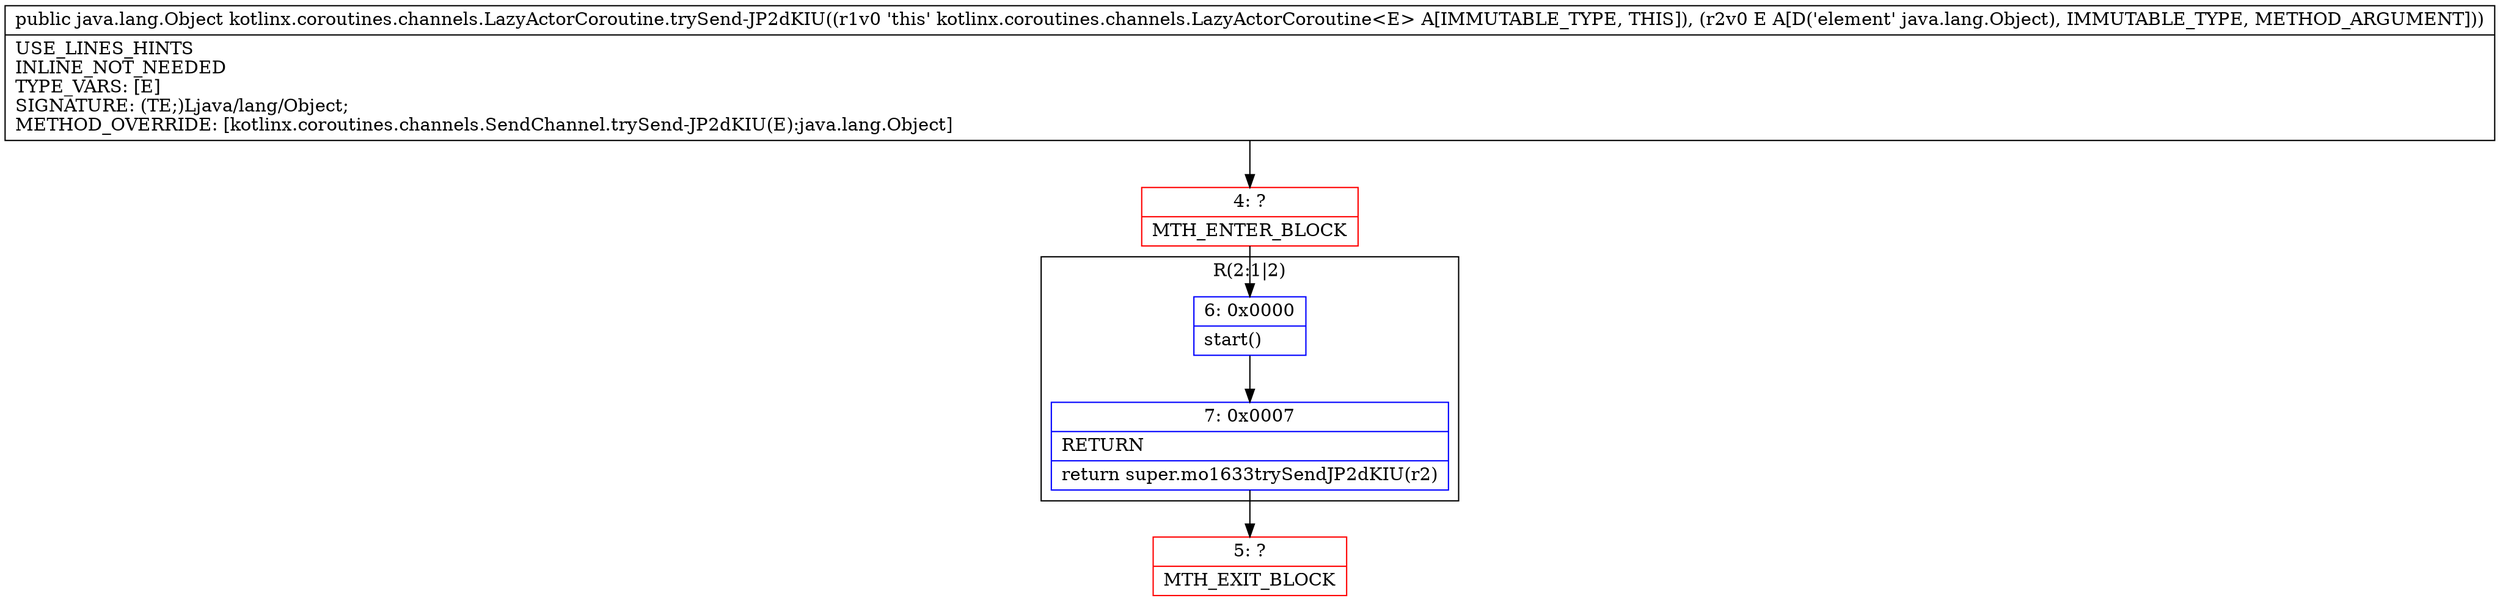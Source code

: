 digraph "CFG forkotlinx.coroutines.channels.LazyActorCoroutine.trySend\-JP2dKIU(Ljava\/lang\/Object;)Ljava\/lang\/Object;" {
subgraph cluster_Region_1442355965 {
label = "R(2:1|2)";
node [shape=record,color=blue];
Node_6 [shape=record,label="{6\:\ 0x0000|start()\l}"];
Node_7 [shape=record,label="{7\:\ 0x0007|RETURN\l|return super.mo1633trySendJP2dKIU(r2)\l}"];
}
Node_4 [shape=record,color=red,label="{4\:\ ?|MTH_ENTER_BLOCK\l}"];
Node_5 [shape=record,color=red,label="{5\:\ ?|MTH_EXIT_BLOCK\l}"];
MethodNode[shape=record,label="{public java.lang.Object kotlinx.coroutines.channels.LazyActorCoroutine.trySend\-JP2dKIU((r1v0 'this' kotlinx.coroutines.channels.LazyActorCoroutine\<E\> A[IMMUTABLE_TYPE, THIS]), (r2v0 E A[D('element' java.lang.Object), IMMUTABLE_TYPE, METHOD_ARGUMENT]))  | USE_LINES_HINTS\lINLINE_NOT_NEEDED\lTYPE_VARS: [E]\lSIGNATURE: (TE;)Ljava\/lang\/Object;\lMETHOD_OVERRIDE: [kotlinx.coroutines.channels.SendChannel.trySend\-JP2dKIU(E):java.lang.Object]\l}"];
MethodNode -> Node_4;Node_6 -> Node_7;
Node_7 -> Node_5;
Node_4 -> Node_6;
}

